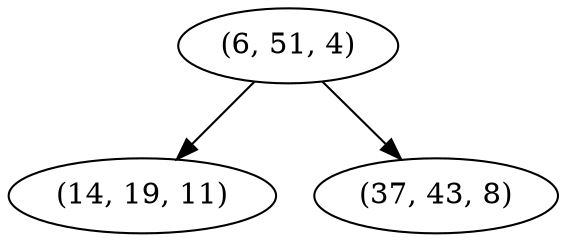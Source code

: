 digraph tree {
    "(6, 51, 4)";
    "(14, 19, 11)";
    "(37, 43, 8)";
    "(6, 51, 4)" -> "(14, 19, 11)";
    "(6, 51, 4)" -> "(37, 43, 8)";
}
